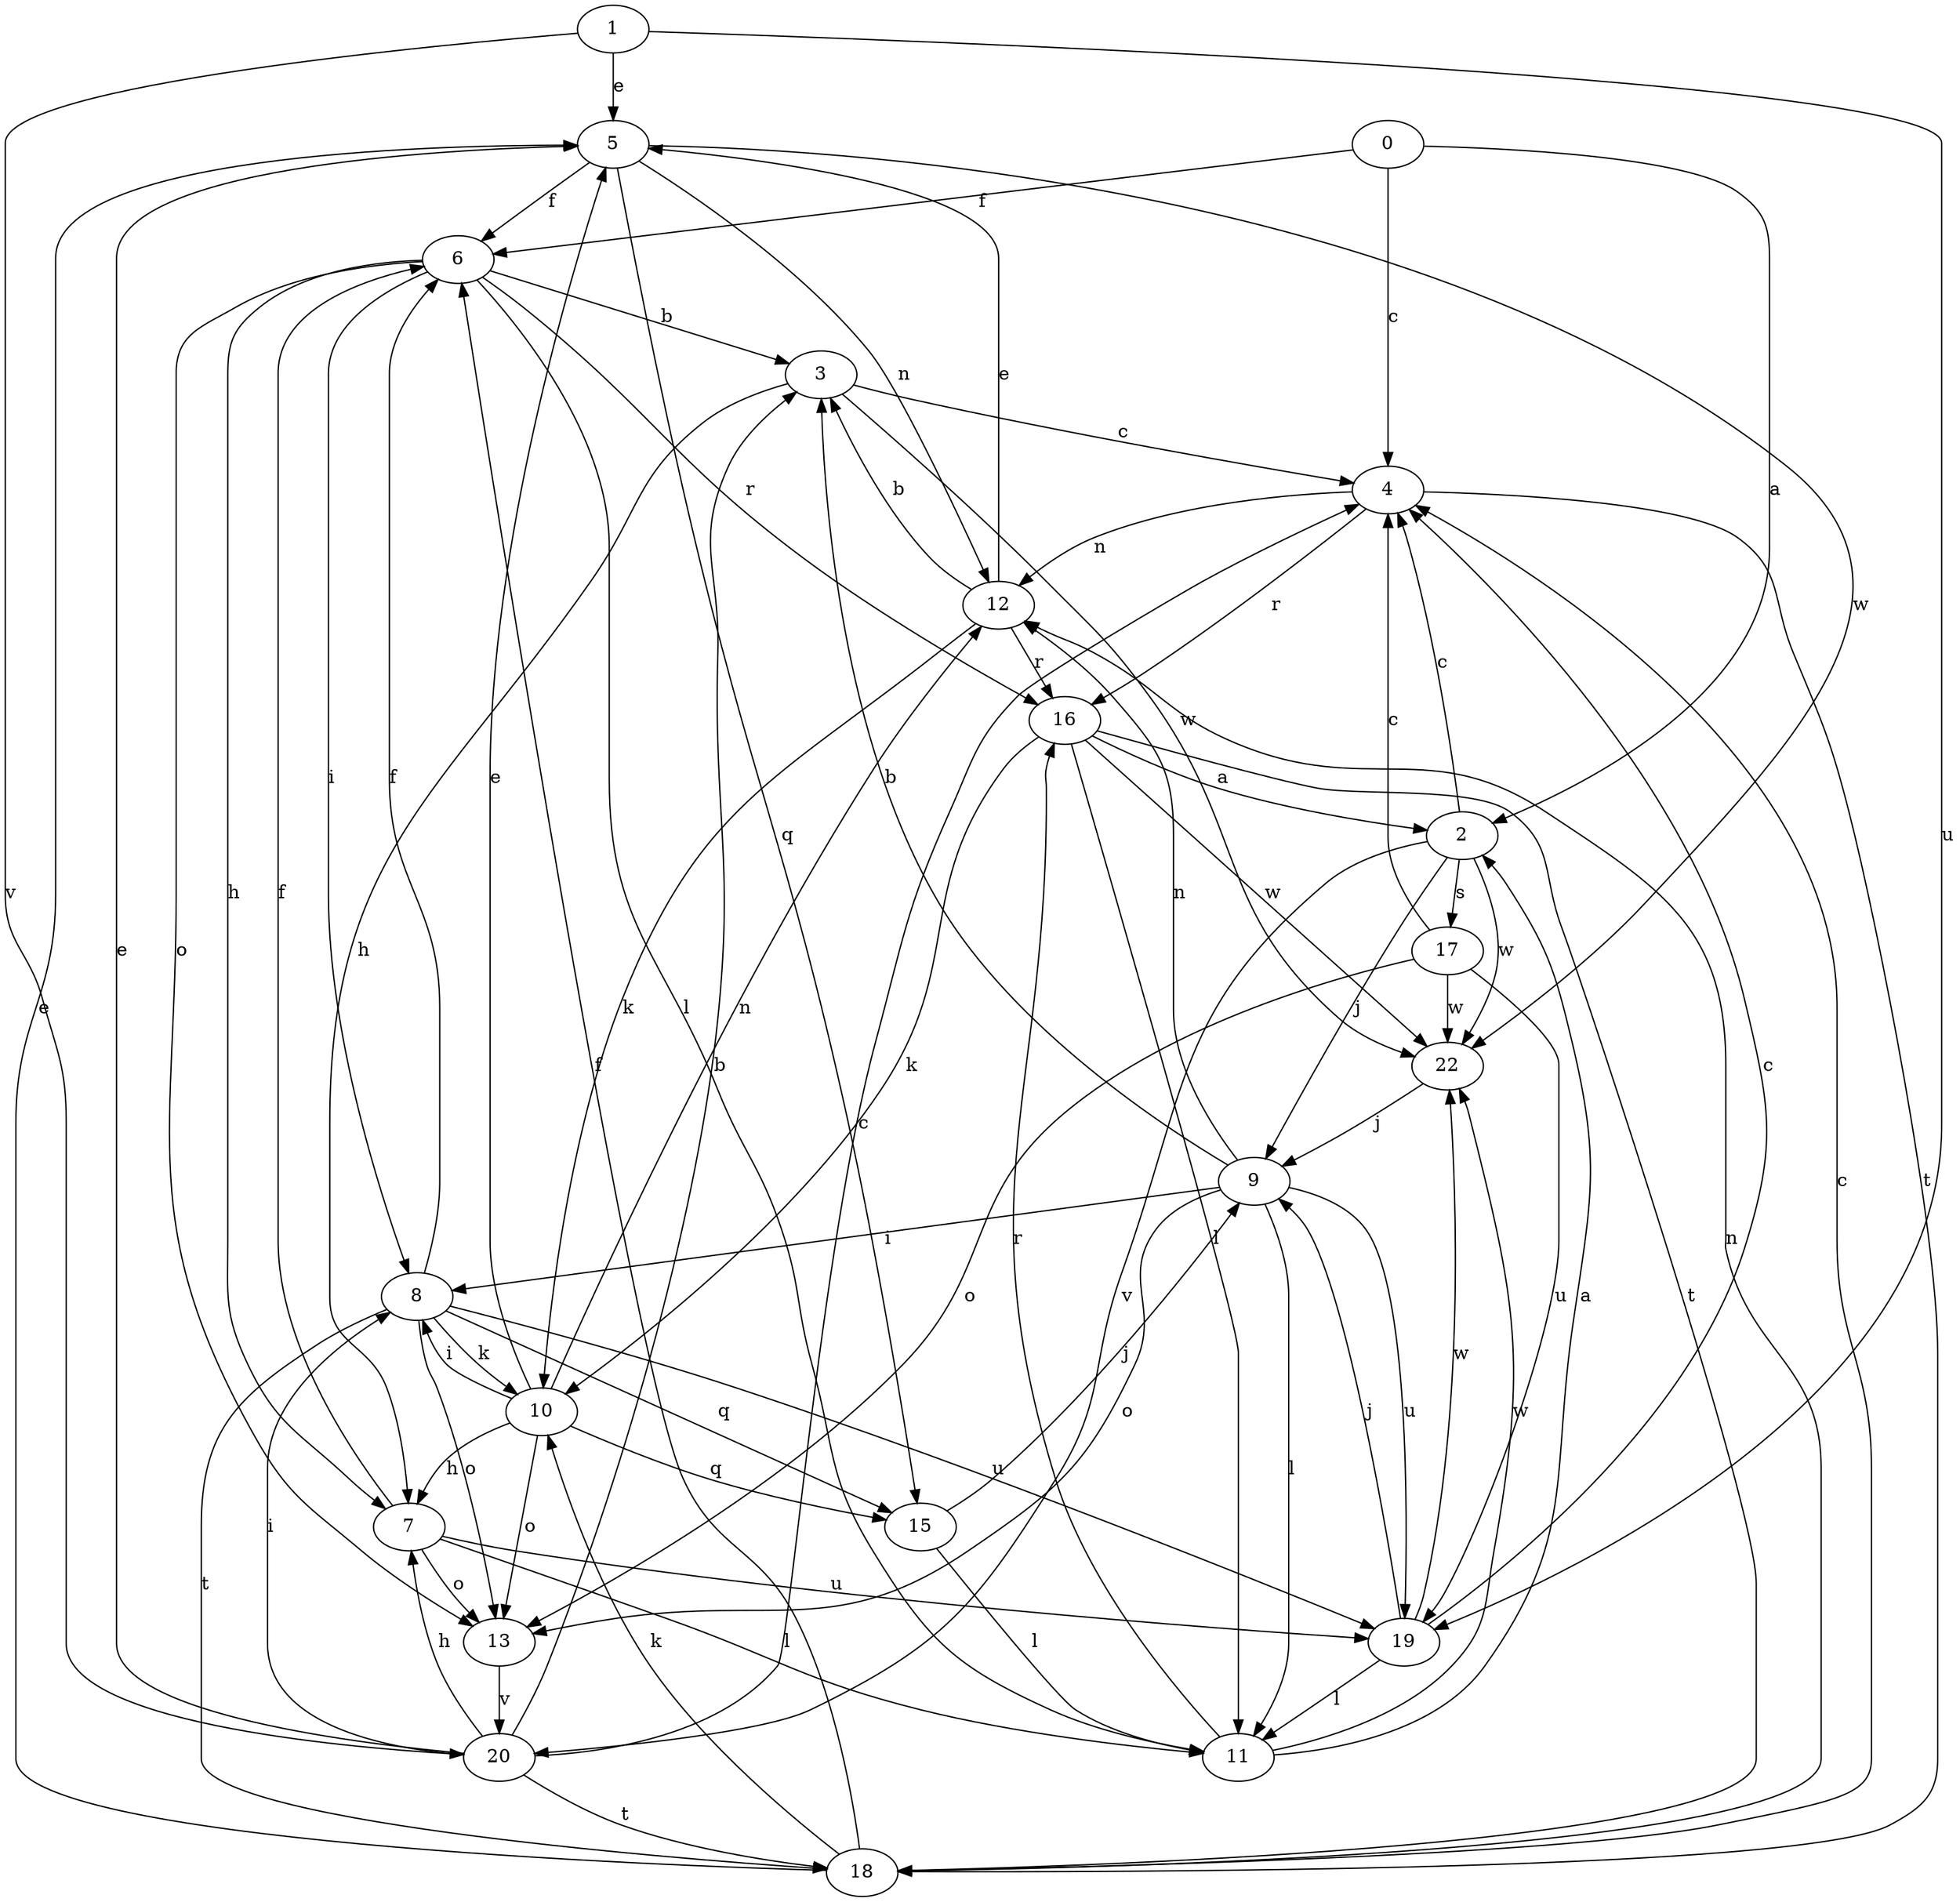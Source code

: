strict digraph  {
1;
2;
3;
4;
5;
6;
7;
8;
9;
10;
11;
12;
13;
15;
16;
17;
18;
19;
20;
0;
22;
1 -> 5  [label=e];
1 -> 19  [label=u];
1 -> 20  [label=v];
2 -> 4  [label=c];
2 -> 9  [label=j];
2 -> 17  [label=s];
2 -> 20  [label=v];
2 -> 22  [label=w];
3 -> 4  [label=c];
3 -> 7  [label=h];
3 -> 22  [label=w];
4 -> 12  [label=n];
4 -> 16  [label=r];
4 -> 18  [label=t];
5 -> 6  [label=f];
5 -> 12  [label=n];
5 -> 15  [label=q];
5 -> 22  [label=w];
6 -> 3  [label=b];
6 -> 7  [label=h];
6 -> 8  [label=i];
6 -> 11  [label=l];
6 -> 13  [label=o];
6 -> 16  [label=r];
7 -> 6  [label=f];
7 -> 11  [label=l];
7 -> 13  [label=o];
7 -> 19  [label=u];
8 -> 6  [label=f];
8 -> 10  [label=k];
8 -> 13  [label=o];
8 -> 15  [label=q];
8 -> 18  [label=t];
8 -> 19  [label=u];
9 -> 3  [label=b];
9 -> 8  [label=i];
9 -> 11  [label=l];
9 -> 12  [label=n];
9 -> 13  [label=o];
9 -> 19  [label=u];
10 -> 5  [label=e];
10 -> 7  [label=h];
10 -> 8  [label=i];
10 -> 12  [label=n];
10 -> 13  [label=o];
10 -> 15  [label=q];
11 -> 2  [label=a];
11 -> 16  [label=r];
11 -> 22  [label=w];
12 -> 3  [label=b];
12 -> 5  [label=e];
12 -> 10  [label=k];
12 -> 16  [label=r];
13 -> 20  [label=v];
15 -> 9  [label=j];
15 -> 11  [label=l];
16 -> 2  [label=a];
16 -> 10  [label=k];
16 -> 11  [label=l];
16 -> 18  [label=t];
16 -> 22  [label=w];
17 -> 4  [label=c];
17 -> 13  [label=o];
17 -> 19  [label=u];
17 -> 22  [label=w];
18 -> 4  [label=c];
18 -> 5  [label=e];
18 -> 6  [label=f];
18 -> 10  [label=k];
18 -> 12  [label=n];
19 -> 4  [label=c];
19 -> 9  [label=j];
19 -> 11  [label=l];
19 -> 22  [label=w];
20 -> 3  [label=b];
20 -> 4  [label=c];
20 -> 5  [label=e];
20 -> 7  [label=h];
20 -> 8  [label=i];
20 -> 18  [label=t];
0 -> 2  [label=a];
0 -> 4  [label=c];
0 -> 6  [label=f];
22 -> 9  [label=j];
}
